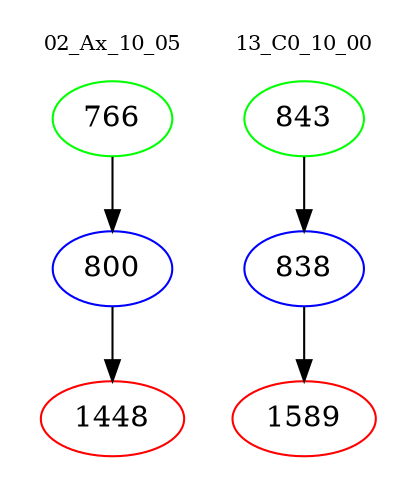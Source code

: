 digraph{
subgraph cluster_0 {
color = white
label = "02_Ax_10_05";
fontsize=10;
T0_766 [label="766", color="green"]
T0_766 -> T0_800 [color="black"]
T0_800 [label="800", color="blue"]
T0_800 -> T0_1448 [color="black"]
T0_1448 [label="1448", color="red"]
}
subgraph cluster_1 {
color = white
label = "13_C0_10_00";
fontsize=10;
T1_843 [label="843", color="green"]
T1_843 -> T1_838 [color="black"]
T1_838 [label="838", color="blue"]
T1_838 -> T1_1589 [color="black"]
T1_1589 [label="1589", color="red"]
}
}
